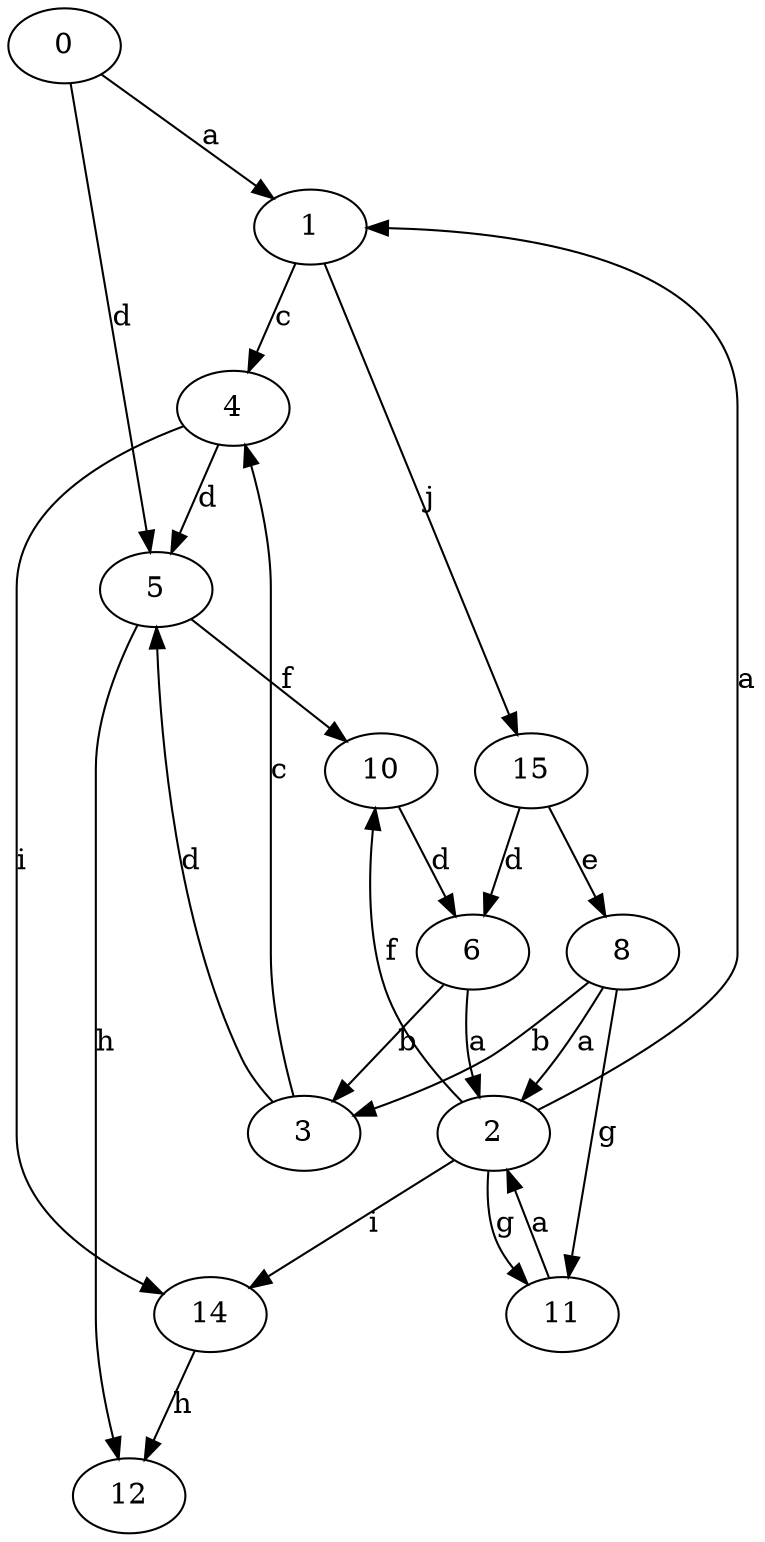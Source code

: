 strict digraph  {
1;
2;
3;
4;
5;
6;
8;
10;
11;
12;
14;
15;
0;
1 -> 4  [label=c];
1 -> 15  [label=j];
2 -> 1  [label=a];
2 -> 10  [label=f];
2 -> 11  [label=g];
2 -> 14  [label=i];
3 -> 4  [label=c];
3 -> 5  [label=d];
4 -> 5  [label=d];
4 -> 14  [label=i];
5 -> 10  [label=f];
5 -> 12  [label=h];
6 -> 2  [label=a];
6 -> 3  [label=b];
8 -> 2  [label=a];
8 -> 3  [label=b];
8 -> 11  [label=g];
10 -> 6  [label=d];
11 -> 2  [label=a];
14 -> 12  [label=h];
15 -> 6  [label=d];
15 -> 8  [label=e];
0 -> 1  [label=a];
0 -> 5  [label=d];
}
